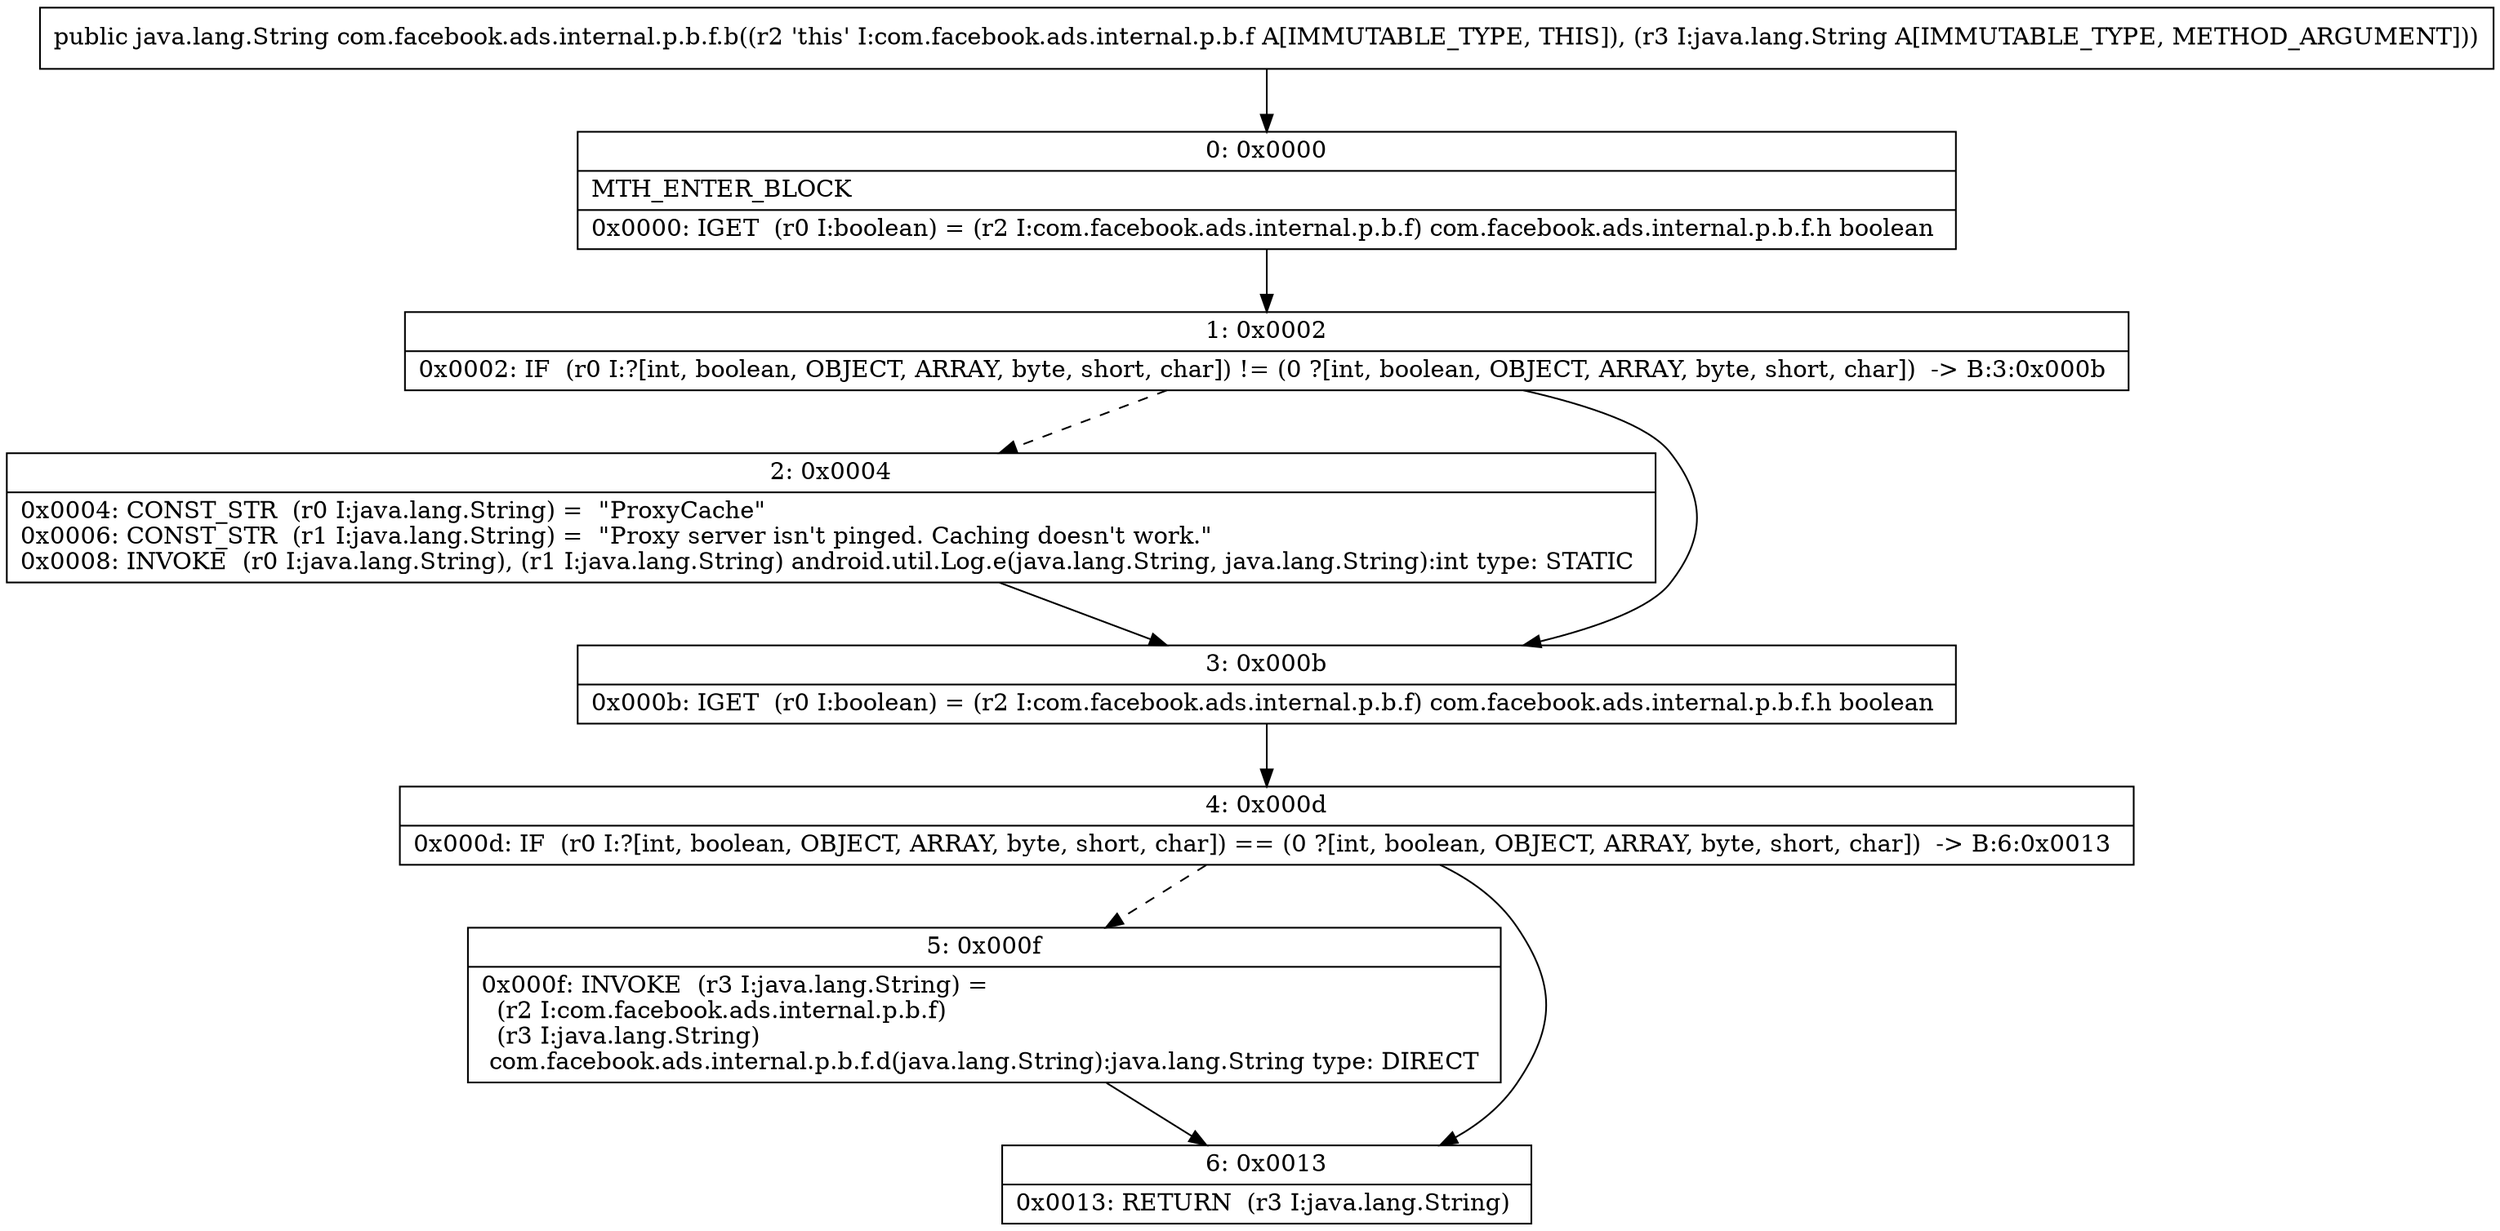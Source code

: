 digraph "CFG forcom.facebook.ads.internal.p.b.f.b(Ljava\/lang\/String;)Ljava\/lang\/String;" {
Node_0 [shape=record,label="{0\:\ 0x0000|MTH_ENTER_BLOCK\l|0x0000: IGET  (r0 I:boolean) = (r2 I:com.facebook.ads.internal.p.b.f) com.facebook.ads.internal.p.b.f.h boolean \l}"];
Node_1 [shape=record,label="{1\:\ 0x0002|0x0002: IF  (r0 I:?[int, boolean, OBJECT, ARRAY, byte, short, char]) != (0 ?[int, boolean, OBJECT, ARRAY, byte, short, char])  \-\> B:3:0x000b \l}"];
Node_2 [shape=record,label="{2\:\ 0x0004|0x0004: CONST_STR  (r0 I:java.lang.String) =  \"ProxyCache\" \l0x0006: CONST_STR  (r1 I:java.lang.String) =  \"Proxy server isn't pinged. Caching doesn't work.\" \l0x0008: INVOKE  (r0 I:java.lang.String), (r1 I:java.lang.String) android.util.Log.e(java.lang.String, java.lang.String):int type: STATIC \l}"];
Node_3 [shape=record,label="{3\:\ 0x000b|0x000b: IGET  (r0 I:boolean) = (r2 I:com.facebook.ads.internal.p.b.f) com.facebook.ads.internal.p.b.f.h boolean \l}"];
Node_4 [shape=record,label="{4\:\ 0x000d|0x000d: IF  (r0 I:?[int, boolean, OBJECT, ARRAY, byte, short, char]) == (0 ?[int, boolean, OBJECT, ARRAY, byte, short, char])  \-\> B:6:0x0013 \l}"];
Node_5 [shape=record,label="{5\:\ 0x000f|0x000f: INVOKE  (r3 I:java.lang.String) = \l  (r2 I:com.facebook.ads.internal.p.b.f)\l  (r3 I:java.lang.String)\l com.facebook.ads.internal.p.b.f.d(java.lang.String):java.lang.String type: DIRECT \l}"];
Node_6 [shape=record,label="{6\:\ 0x0013|0x0013: RETURN  (r3 I:java.lang.String) \l}"];
MethodNode[shape=record,label="{public java.lang.String com.facebook.ads.internal.p.b.f.b((r2 'this' I:com.facebook.ads.internal.p.b.f A[IMMUTABLE_TYPE, THIS]), (r3 I:java.lang.String A[IMMUTABLE_TYPE, METHOD_ARGUMENT])) }"];
MethodNode -> Node_0;
Node_0 -> Node_1;
Node_1 -> Node_2[style=dashed];
Node_1 -> Node_3;
Node_2 -> Node_3;
Node_3 -> Node_4;
Node_4 -> Node_5[style=dashed];
Node_4 -> Node_6;
Node_5 -> Node_6;
}

